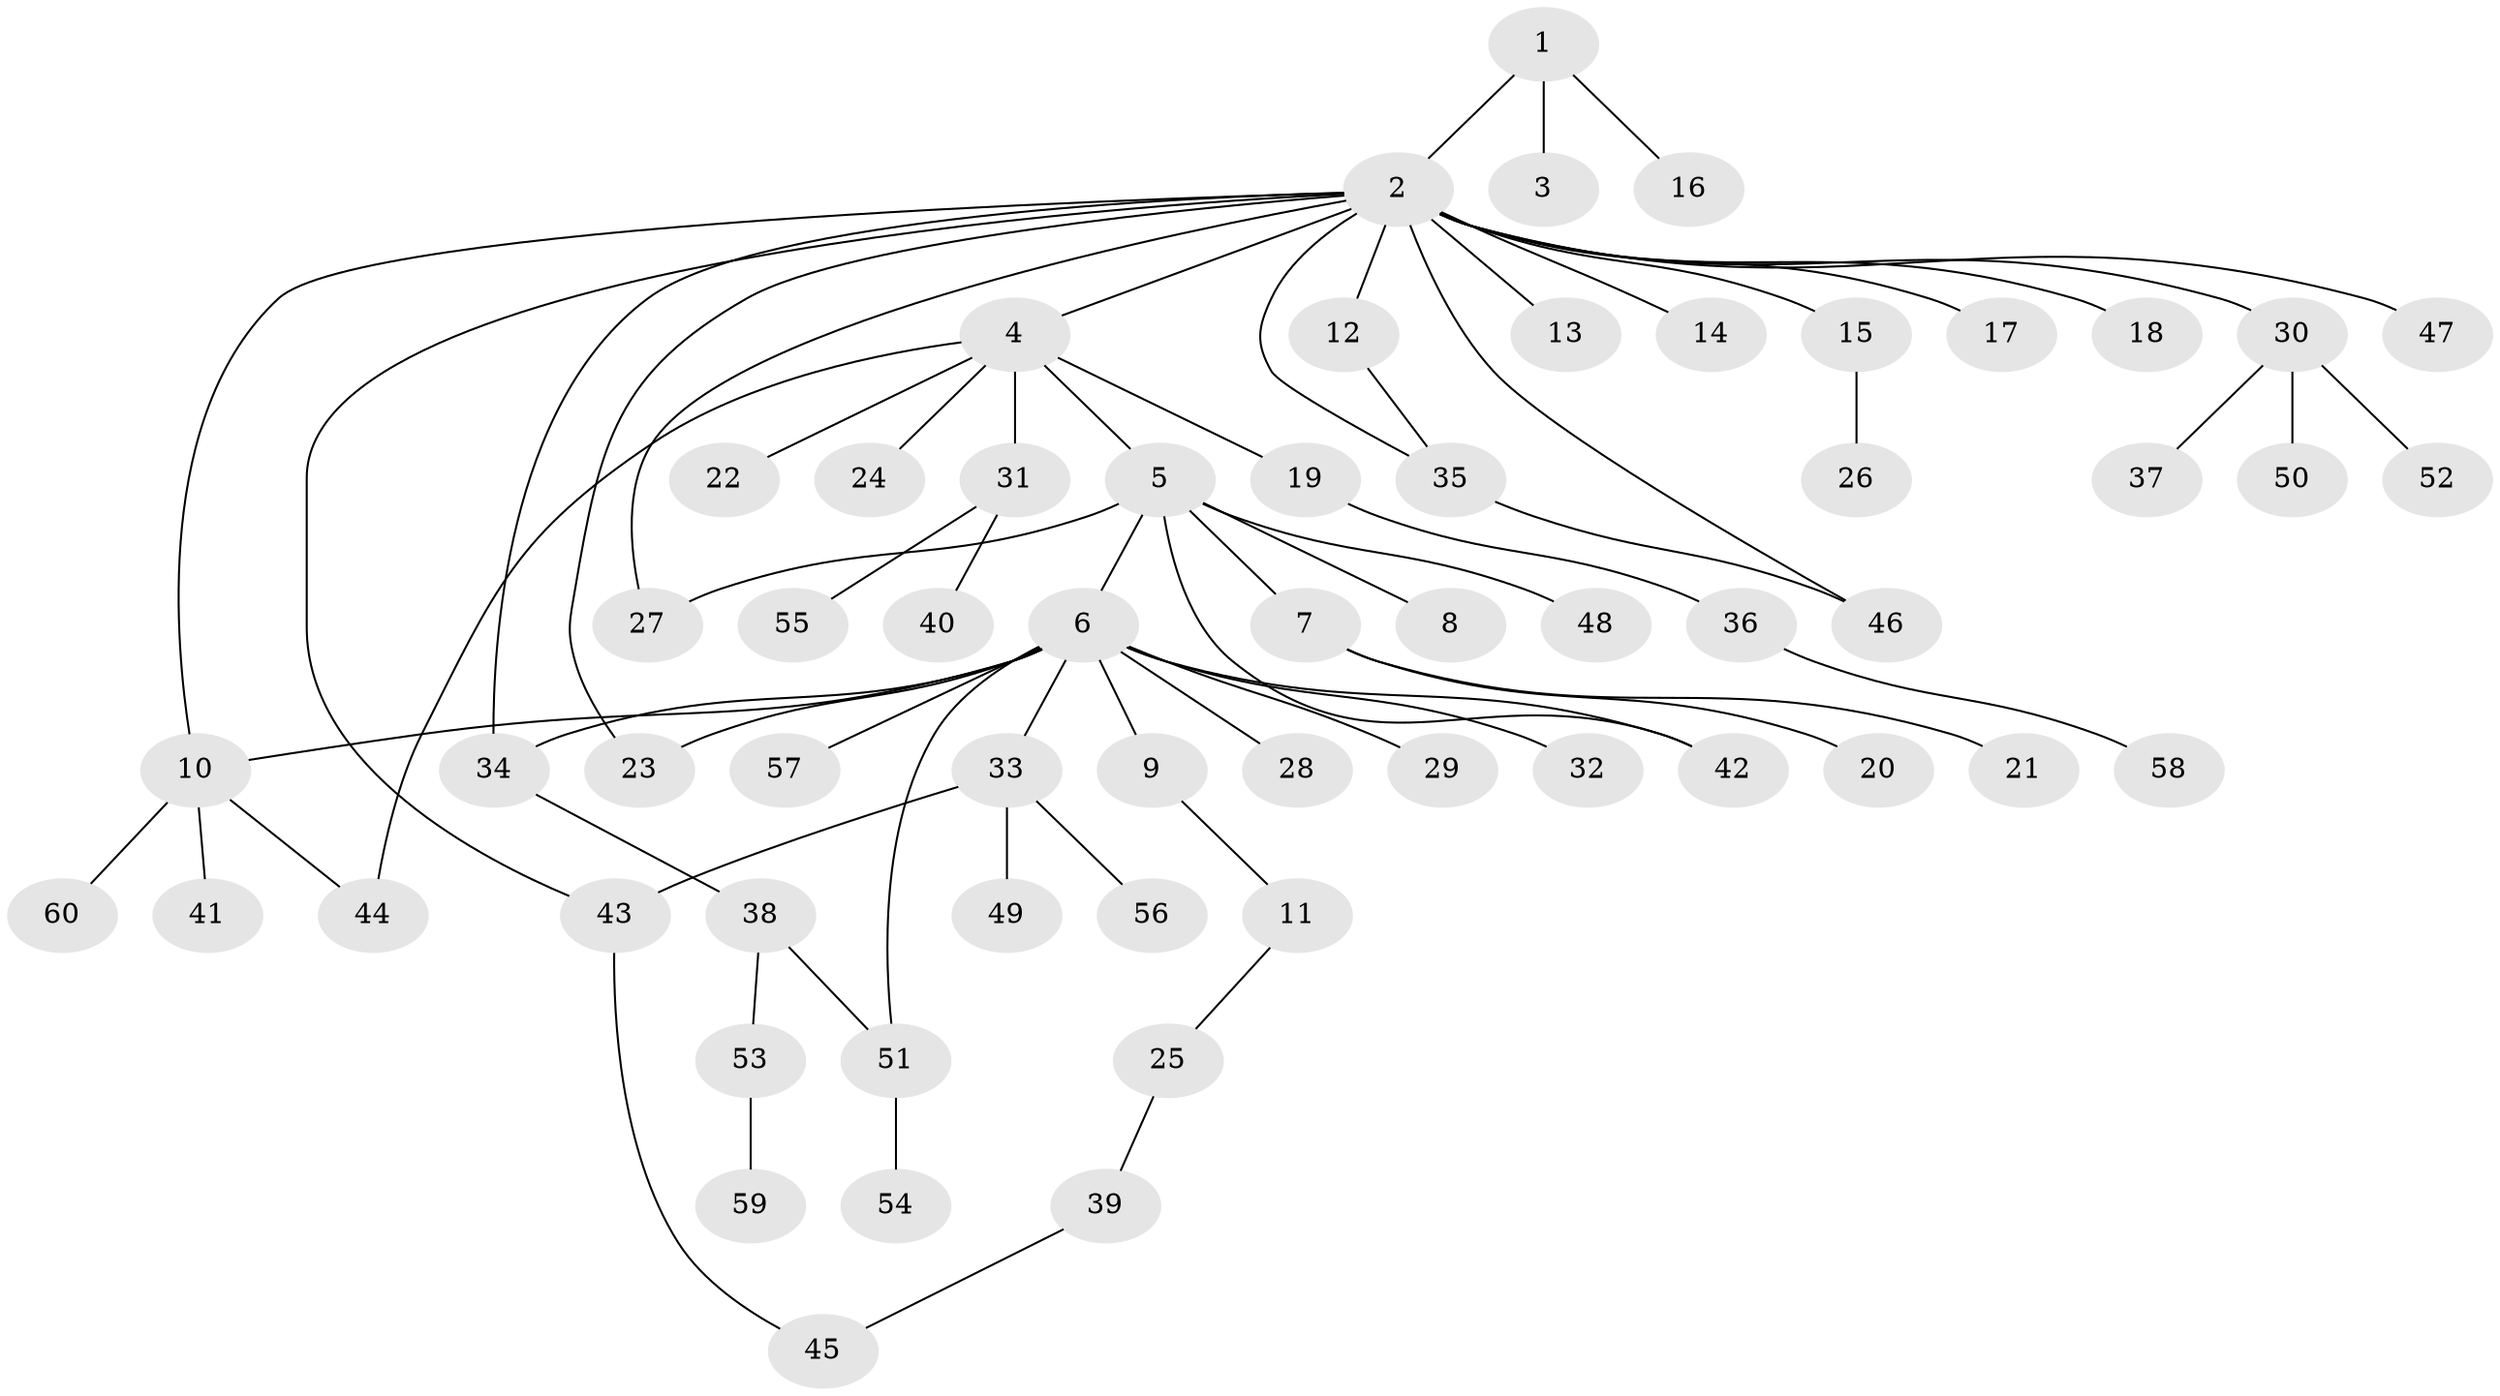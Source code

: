 // coarse degree distribution, {2: 0.2558139534883721, 17: 0.023255813953488372, 1: 0.5348837209302325, 6: 0.023255813953488372, 5: 0.046511627906976744, 11: 0.023255813953488372, 3: 0.06976744186046512, 4: 0.023255813953488372}
// Generated by graph-tools (version 1.1) at 2025/51/02/27/25 19:51:54]
// undirected, 60 vertices, 70 edges
graph export_dot {
graph [start="1"]
  node [color=gray90,style=filled];
  1;
  2;
  3;
  4;
  5;
  6;
  7;
  8;
  9;
  10;
  11;
  12;
  13;
  14;
  15;
  16;
  17;
  18;
  19;
  20;
  21;
  22;
  23;
  24;
  25;
  26;
  27;
  28;
  29;
  30;
  31;
  32;
  33;
  34;
  35;
  36;
  37;
  38;
  39;
  40;
  41;
  42;
  43;
  44;
  45;
  46;
  47;
  48;
  49;
  50;
  51;
  52;
  53;
  54;
  55;
  56;
  57;
  58;
  59;
  60;
  1 -- 2;
  1 -- 3;
  1 -- 16;
  2 -- 4;
  2 -- 10;
  2 -- 12;
  2 -- 13;
  2 -- 14;
  2 -- 15;
  2 -- 17;
  2 -- 18;
  2 -- 23;
  2 -- 27;
  2 -- 30;
  2 -- 34;
  2 -- 35;
  2 -- 43;
  2 -- 46;
  2 -- 47;
  4 -- 5;
  4 -- 19;
  4 -- 22;
  4 -- 24;
  4 -- 31;
  4 -- 44;
  5 -- 6;
  5 -- 7;
  5 -- 8;
  5 -- 27;
  5 -- 42;
  5 -- 48;
  6 -- 9;
  6 -- 10;
  6 -- 23;
  6 -- 28;
  6 -- 29;
  6 -- 32;
  6 -- 33;
  6 -- 34;
  6 -- 42;
  6 -- 51;
  6 -- 57;
  7 -- 20;
  7 -- 21;
  9 -- 11;
  10 -- 41;
  10 -- 44;
  10 -- 60;
  11 -- 25;
  12 -- 35;
  15 -- 26;
  19 -- 36;
  25 -- 39;
  30 -- 37;
  30 -- 50;
  30 -- 52;
  31 -- 40;
  31 -- 55;
  33 -- 43;
  33 -- 49;
  33 -- 56;
  34 -- 38;
  35 -- 46;
  36 -- 58;
  38 -- 51;
  38 -- 53;
  39 -- 45;
  43 -- 45;
  51 -- 54;
  53 -- 59;
}
